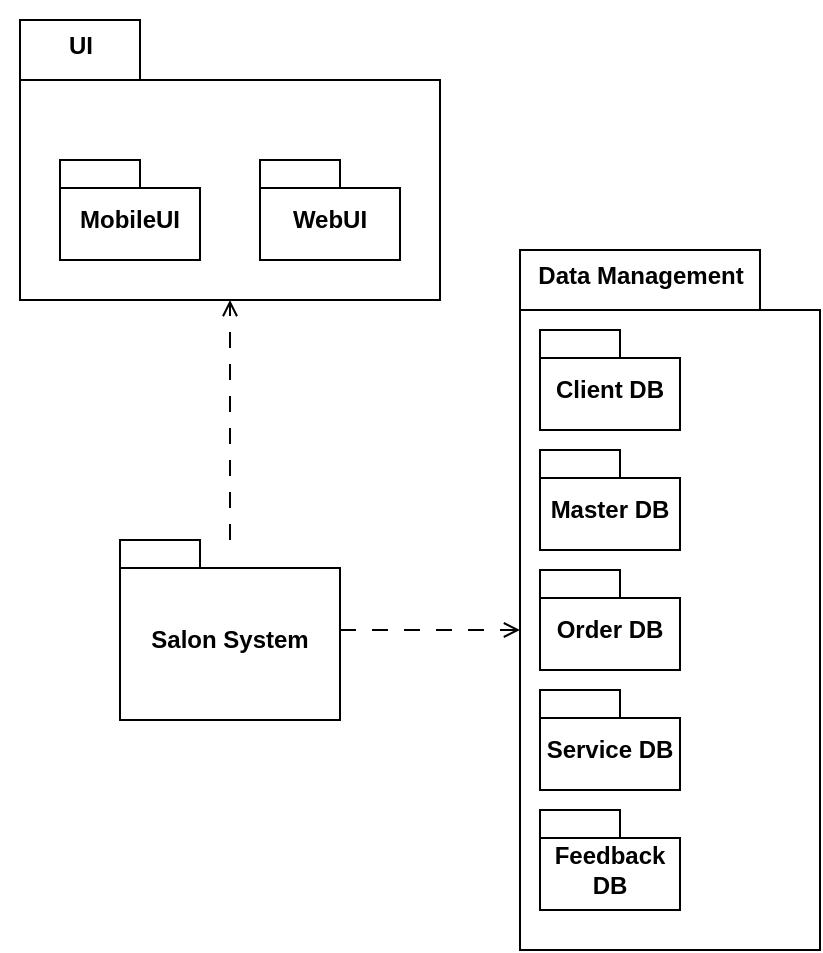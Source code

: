<mxfile version="22.0.8" type="github">
  <diagram name="Страница — 1" id="7rhQbuFe_-9_RXr2HvZd">
    <mxGraphModel dx="1062" dy="571" grid="1" gridSize="10" guides="1" tooltips="1" connect="1" arrows="1" fold="1" page="1" pageScale="1" pageWidth="827" pageHeight="1169" math="0" shadow="0">
      <root>
        <mxCell id="0" />
        <mxCell id="1" parent="0" />
        <mxCell id="s2ad0YZ6BnSwc8JYi69Y-1" value="" style="shape=folder;fontStyle=1;spacingTop=10;tabWidth=60;tabHeight=30;tabPosition=left;html=1;whiteSpace=wrap;" vertex="1" parent="1">
          <mxGeometry x="370" y="120" width="210" height="140" as="geometry" />
        </mxCell>
        <mxCell id="s2ad0YZ6BnSwc8JYi69Y-2" value="WebUI" style="shape=folder;fontStyle=1;spacingTop=10;tabWidth=40;tabHeight=14;tabPosition=left;html=1;whiteSpace=wrap;" vertex="1" parent="1">
          <mxGeometry x="490" y="190" width="70" height="50" as="geometry" />
        </mxCell>
        <mxCell id="s2ad0YZ6BnSwc8JYi69Y-3" value="MobileUI" style="shape=folder;fontStyle=1;spacingTop=10;tabWidth=40;tabHeight=14;tabPosition=left;html=1;whiteSpace=wrap;" vertex="1" parent="1">
          <mxGeometry x="390" y="190" width="70" height="50" as="geometry" />
        </mxCell>
        <mxCell id="s2ad0YZ6BnSwc8JYi69Y-4" value="UI" style="text;align=center;fontStyle=1;verticalAlign=middle;spacingLeft=3;spacingRight=3;strokeColor=none;rotatable=0;points=[[0,0.5],[1,0.5]];portConstraint=eastwest;html=1;" vertex="1" parent="1">
          <mxGeometry x="360" y="110" width="80" height="46" as="geometry" />
        </mxCell>
        <mxCell id="s2ad0YZ6BnSwc8JYi69Y-5" value="Salon System" style="shape=folder;fontStyle=1;spacingTop=10;tabWidth=40;tabHeight=14;tabPosition=left;html=1;whiteSpace=wrap;" vertex="1" parent="1">
          <mxGeometry x="420" y="380" width="110" height="90" as="geometry" />
        </mxCell>
        <mxCell id="s2ad0YZ6BnSwc8JYi69Y-6" value="" style="shape=folder;fontStyle=1;spacingTop=10;tabWidth=120;tabHeight=30;tabPosition=left;html=1;whiteSpace=wrap;" vertex="1" parent="1">
          <mxGeometry x="620" y="235" width="150" height="350" as="geometry" />
        </mxCell>
        <mxCell id="s2ad0YZ6BnSwc8JYi69Y-7" value="Data Management" style="text;align=center;fontStyle=1;verticalAlign=middle;spacingLeft=3;spacingRight=3;strokeColor=none;rotatable=0;points=[[0,0.5],[1,0.5]];portConstraint=eastwest;html=1;" vertex="1" parent="1">
          <mxGeometry x="640" y="235" width="80" height="26" as="geometry" />
        </mxCell>
        <mxCell id="s2ad0YZ6BnSwc8JYi69Y-9" value="Client DB" style="shape=folder;fontStyle=1;spacingTop=10;tabWidth=40;tabHeight=14;tabPosition=left;html=1;whiteSpace=wrap;" vertex="1" parent="1">
          <mxGeometry x="630" y="275" width="70" height="50" as="geometry" />
        </mxCell>
        <mxCell id="s2ad0YZ6BnSwc8JYi69Y-10" value="Master DB" style="shape=folder;fontStyle=1;spacingTop=10;tabWidth=40;tabHeight=14;tabPosition=left;html=1;whiteSpace=wrap;" vertex="1" parent="1">
          <mxGeometry x="630" y="335" width="70" height="50" as="geometry" />
        </mxCell>
        <mxCell id="s2ad0YZ6BnSwc8JYi69Y-11" value="Order DB" style="shape=folder;fontStyle=1;spacingTop=10;tabWidth=40;tabHeight=14;tabPosition=left;html=1;whiteSpace=wrap;" vertex="1" parent="1">
          <mxGeometry x="630" y="395" width="70" height="50" as="geometry" />
        </mxCell>
        <mxCell id="s2ad0YZ6BnSwc8JYi69Y-13" value="Service DB" style="shape=folder;fontStyle=1;spacingTop=10;tabWidth=40;tabHeight=14;tabPosition=left;html=1;whiteSpace=wrap;" vertex="1" parent="1">
          <mxGeometry x="630" y="455" width="70" height="50" as="geometry" />
        </mxCell>
        <mxCell id="s2ad0YZ6BnSwc8JYi69Y-14" value="Feedback DB" style="shape=folder;fontStyle=1;spacingTop=10;tabWidth=40;tabHeight=14;tabPosition=left;html=1;whiteSpace=wrap;" vertex="1" parent="1">
          <mxGeometry x="630" y="515" width="70" height="50" as="geometry" />
        </mxCell>
        <mxCell id="s2ad0YZ6BnSwc8JYi69Y-15" style="edgeStyle=orthogonalEdgeStyle;rounded=0;orthogonalLoop=1;jettySize=auto;html=1;entryX=0.5;entryY=1;entryDx=0;entryDy=0;entryPerimeter=0;dashed=1;endArrow=open;endFill=0;dashPattern=8 8;" edge="1" parent="1" source="s2ad0YZ6BnSwc8JYi69Y-5" target="s2ad0YZ6BnSwc8JYi69Y-1">
          <mxGeometry relative="1" as="geometry" />
        </mxCell>
        <mxCell id="s2ad0YZ6BnSwc8JYi69Y-18" style="edgeStyle=orthogonalEdgeStyle;rounded=0;orthogonalLoop=1;jettySize=auto;html=1;entryX=0;entryY=0;entryDx=0;entryDy=190;entryPerimeter=0;dashed=1;dashPattern=8 8;endArrow=open;endFill=0;" edge="1" parent="1" source="s2ad0YZ6BnSwc8JYi69Y-5" target="s2ad0YZ6BnSwc8JYi69Y-6">
          <mxGeometry relative="1" as="geometry" />
        </mxCell>
      </root>
    </mxGraphModel>
  </diagram>
</mxfile>
